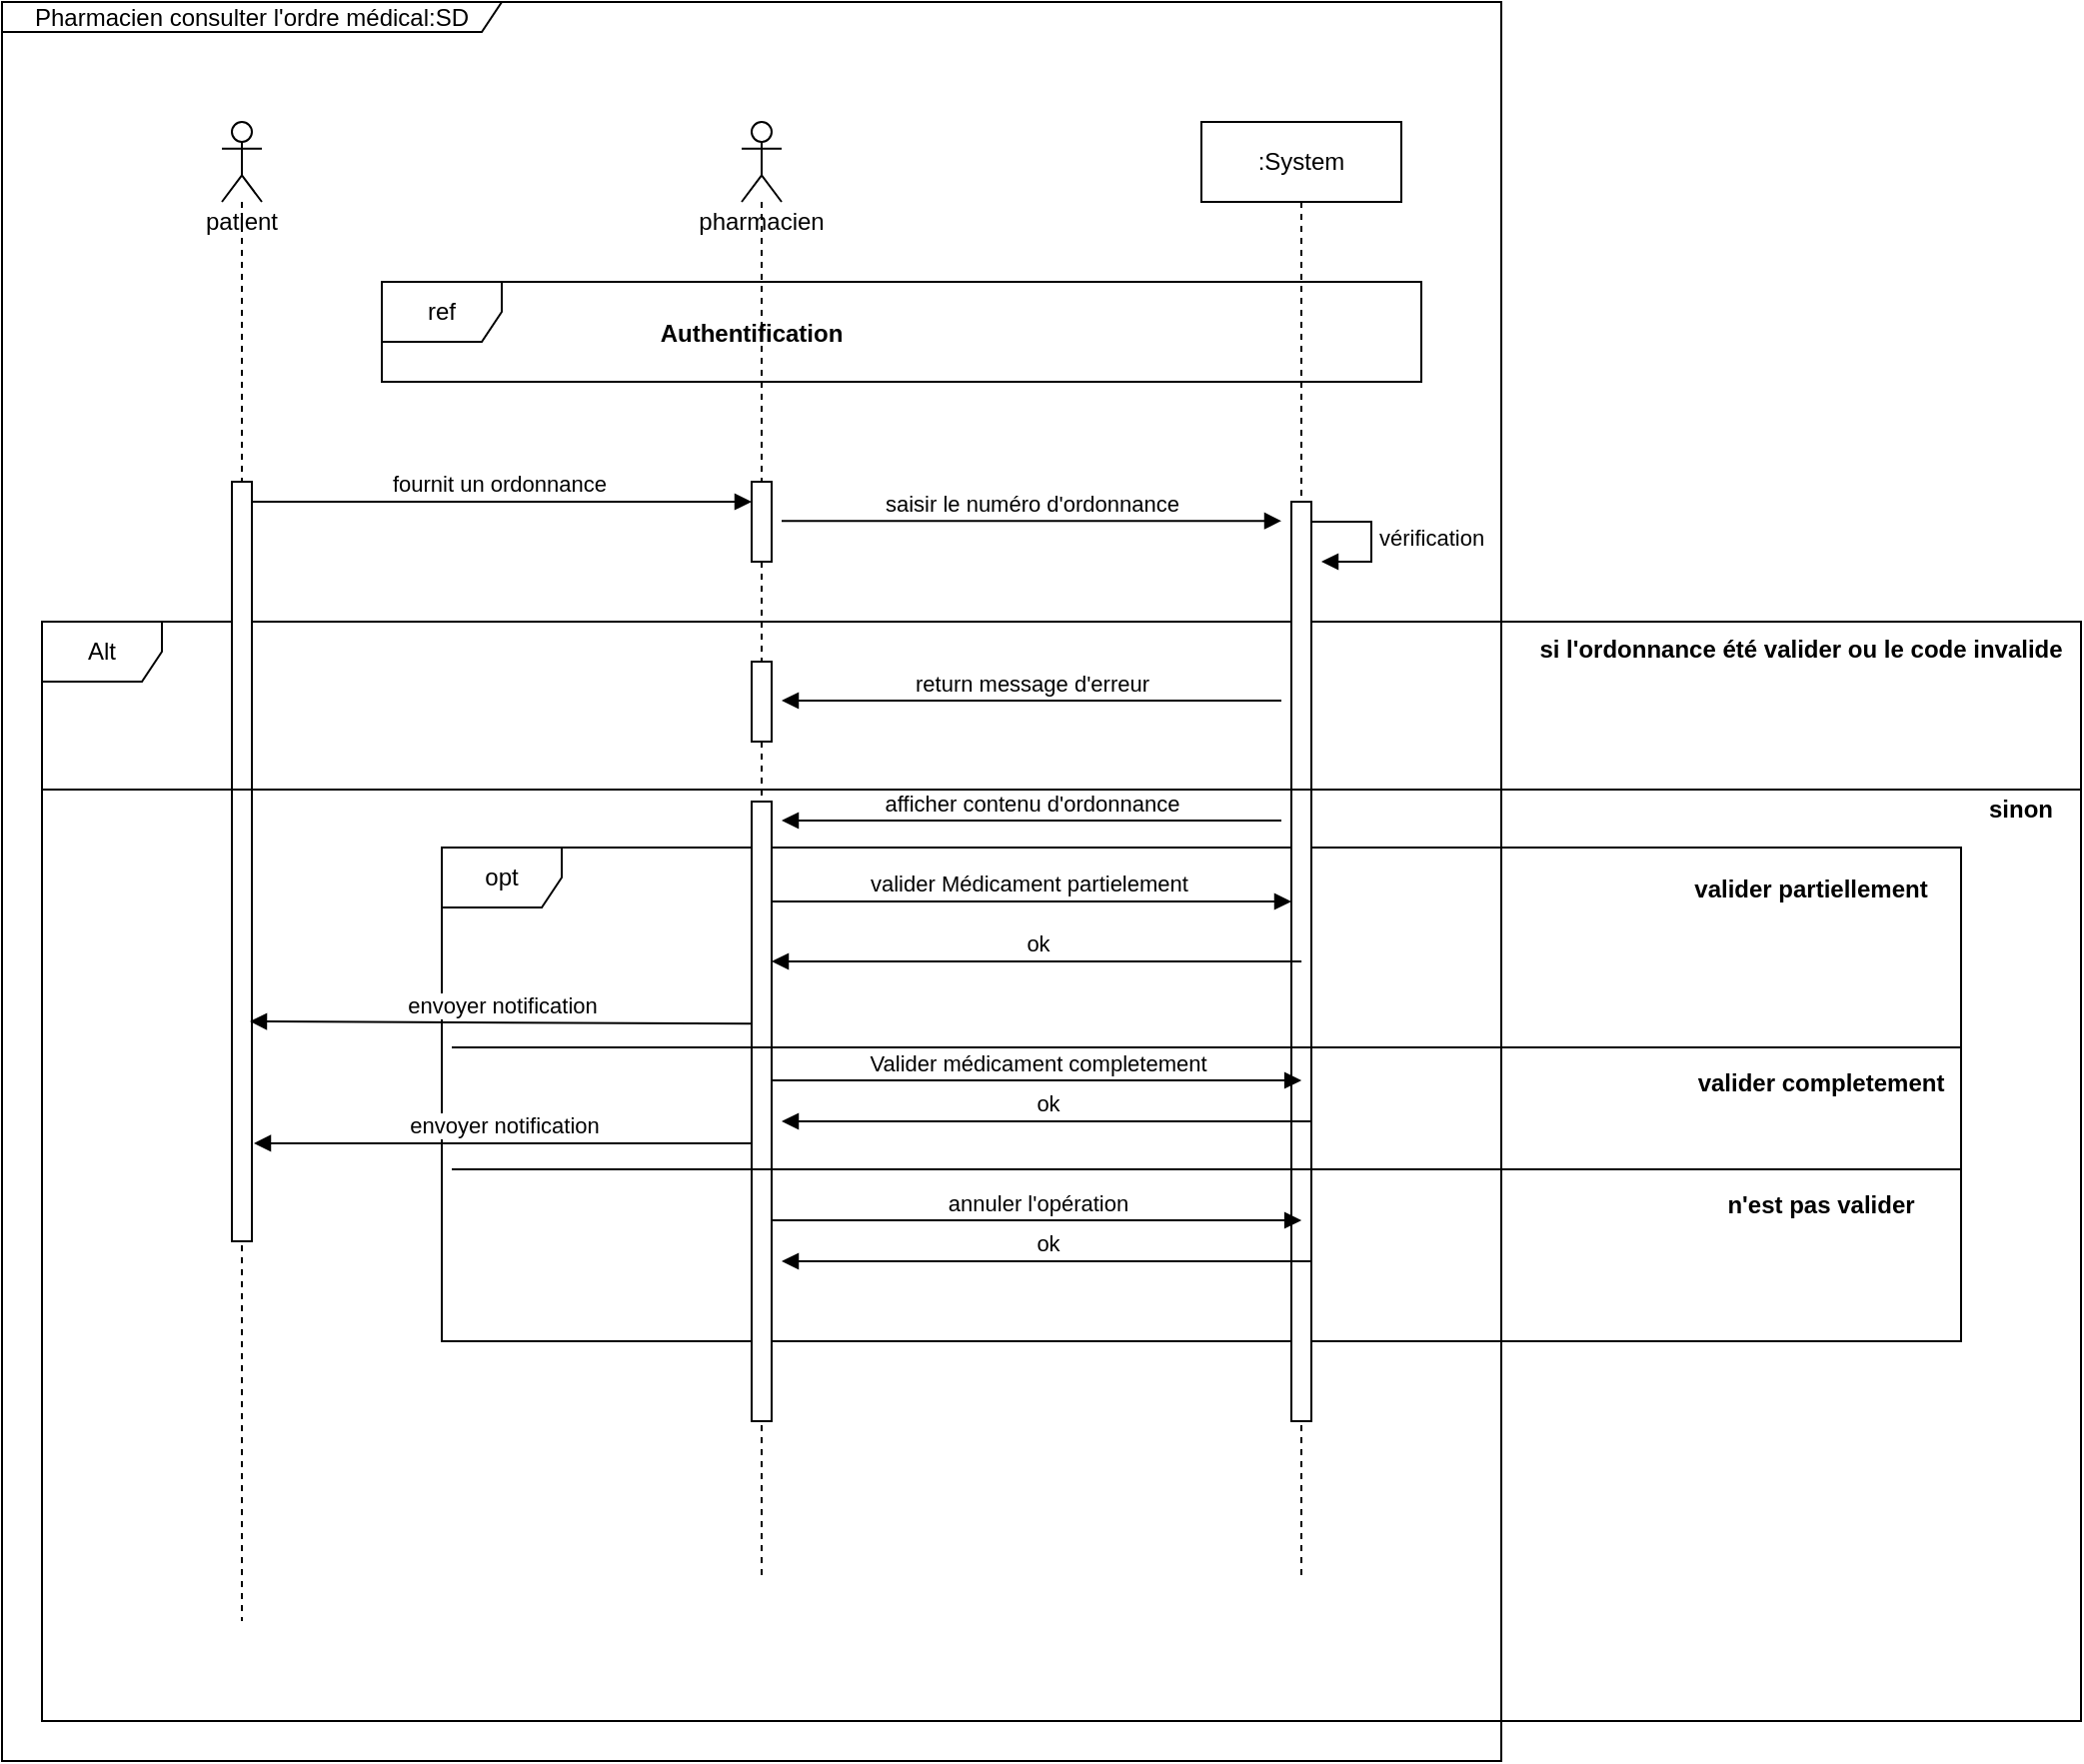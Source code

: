 <mxfile version="20.8.16" type="device"><diagram id="kgpKYQtTHZ0yAKxKKP6v" name="Page-1"><mxGraphModel dx="864" dy="1608" grid="1" gridSize="10" guides="1" tooltips="1" connect="1" arrows="1" fold="1" page="1" pageScale="1" pageWidth="850" pageHeight="1100" math="0" shadow="0"><root><mxCell id="0"/><mxCell id="1" parent="0"/><mxCell id="xJFX-JW7v0KuoZcMXjYe-4" value="Pharmacien consulter l'ordre médical:SD" style="shape=umlFrame;whiteSpace=wrap;html=1;width=250;height=15;" parent="1" vertex="1"><mxGeometry x="20" y="-40" width="750" height="880" as="geometry"/></mxCell><mxCell id="xJFX-JW7v0KuoZcMXjYe-14" value="Alt" style="shape=umlFrame;whiteSpace=wrap;html=1;" parent="1" vertex="1"><mxGeometry x="40" y="270" width="1020" height="550" as="geometry"/></mxCell><mxCell id="xJFX-JW7v0KuoZcMXjYe-24" value="opt" style="shape=umlFrame;whiteSpace=wrap;html=1;" parent="1" vertex="1"><mxGeometry x="240" y="383" width="760" height="247" as="geometry"/></mxCell><mxCell id="xJFX-JW7v0KuoZcMXjYe-1" value="patient" style="shape=umlLifeline;participant=umlActor;perimeter=lifelinePerimeter;whiteSpace=wrap;html=1;container=1;collapsible=0;recursiveResize=0;verticalAlign=top;spacingTop=36;outlineConnect=0;" parent="1" vertex="1"><mxGeometry x="130" y="20" width="20" height="750" as="geometry"/></mxCell><mxCell id="xJFX-JW7v0KuoZcMXjYe-2" value=":System" style="shape=umlLifeline;perimeter=lifelinePerimeter;whiteSpace=wrap;html=1;container=1;collapsible=0;recursiveResize=0;outlineConnect=0;" parent="1" vertex="1"><mxGeometry x="620" y="20" width="100" height="730" as="geometry"/></mxCell><mxCell id="xJFX-JW7v0KuoZcMXjYe-3" value="pharmacien" style="shape=umlLifeline;participant=umlActor;perimeter=lifelinePerimeter;whiteSpace=wrap;html=1;container=1;collapsible=0;recursiveResize=0;verticalAlign=top;spacingTop=36;outlineConnect=0;" parent="1" vertex="1"><mxGeometry x="390" y="20" width="20" height="730" as="geometry"/></mxCell><mxCell id="xJFX-JW7v0KuoZcMXjYe-6" value="" style="html=1;points=[];perimeter=orthogonalPerimeter;" parent="1" vertex="1"><mxGeometry x="135" y="200" width="10" height="380" as="geometry"/></mxCell><mxCell id="xJFX-JW7v0KuoZcMXjYe-7" value="" style="html=1;points=[];perimeter=orthogonalPerimeter;" parent="1" vertex="1"><mxGeometry x="395" y="200" width="10" height="40" as="geometry"/></mxCell><mxCell id="xJFX-JW7v0KuoZcMXjYe-8" value="fournit un ordonnance&amp;nbsp;" style="html=1;verticalAlign=bottom;endArrow=block;rounded=0;" parent="1" target="xJFX-JW7v0KuoZcMXjYe-7" edge="1"><mxGeometry width="80" relative="1" as="geometry"><mxPoint x="145" y="210" as="sourcePoint"/><mxPoint x="225" y="210" as="targetPoint"/></mxGeometry></mxCell><mxCell id="xJFX-JW7v0KuoZcMXjYe-10" value="" style="html=1;points=[];perimeter=orthogonalPerimeter;" parent="1" vertex="1"><mxGeometry x="665" y="210" width="10" height="460" as="geometry"/></mxCell><mxCell id="xJFX-JW7v0KuoZcMXjYe-11" value="saisir le numéro d'ordonnance" style="html=1;verticalAlign=bottom;endArrow=block;rounded=0;" parent="1" edge="1"><mxGeometry width="80" relative="1" as="geometry"><mxPoint x="410" y="219.58" as="sourcePoint"/><mxPoint x="660" y="219.58" as="targetPoint"/></mxGeometry></mxCell><mxCell id="xJFX-JW7v0KuoZcMXjYe-13" value="vérification" style="edgeStyle=orthogonalEdgeStyle;html=1;align=left;spacingLeft=2;endArrow=block;rounded=0;entryX=1;entryY=0;" parent="1" edge="1"><mxGeometry relative="1" as="geometry"><mxPoint x="675" y="220" as="sourcePoint"/><Array as="points"><mxPoint x="705" y="220"/></Array><mxPoint x="680" y="240" as="targetPoint"/></mxGeometry></mxCell><mxCell id="xJFX-JW7v0KuoZcMXjYe-15" value="" style="line;strokeWidth=1;fillColor=none;align=left;verticalAlign=middle;spacingTop=-1;spacingLeft=3;spacingRight=3;rotatable=0;labelPosition=right;points=[];portConstraint=eastwest;strokeColor=inherit;" parent="1" vertex="1"><mxGeometry x="40" y="350" width="1020" height="8" as="geometry"/></mxCell><mxCell id="xJFX-JW7v0KuoZcMXjYe-16" value="si l'ordonnance été valider ou le code invalide" style="text;align=center;fontStyle=1;verticalAlign=middle;spacingLeft=3;spacingRight=3;strokeColor=none;rotatable=0;points=[[0,0.5],[1,0.5]];portConstraint=eastwest;" parent="1" vertex="1"><mxGeometry x="900" y="270" width="40" height="26" as="geometry"/></mxCell><mxCell id="xJFX-JW7v0KuoZcMXjYe-17" value="" style="html=1;points=[];perimeter=orthogonalPerimeter;" parent="1" vertex="1"><mxGeometry x="395" y="290" width="10" height="40" as="geometry"/></mxCell><mxCell id="xJFX-JW7v0KuoZcMXjYe-19" value="return message d'erreur" style="html=1;verticalAlign=bottom;endArrow=block;rounded=0;" parent="1" edge="1"><mxGeometry width="80" relative="1" as="geometry"><mxPoint x="660" y="309.5" as="sourcePoint"/><mxPoint x="410" y="309.5" as="targetPoint"/></mxGeometry></mxCell><mxCell id="xJFX-JW7v0KuoZcMXjYe-20" value="sinon" style="text;align=center;fontStyle=1;verticalAlign=middle;spacingLeft=3;spacingRight=3;strokeColor=none;rotatable=0;points=[[0,0.5],[1,0.5]];portConstraint=eastwest;" parent="1" vertex="1"><mxGeometry x="1000" y="350" width="60" height="26" as="geometry"/></mxCell><mxCell id="xJFX-JW7v0KuoZcMXjYe-21" value="" style="html=1;points=[];perimeter=orthogonalPerimeter;" parent="1" vertex="1"><mxGeometry x="395" y="360" width="10" height="310" as="geometry"/></mxCell><mxCell id="xJFX-JW7v0KuoZcMXjYe-22" value="afficher contenu d'ordonnance" style="html=1;verticalAlign=bottom;endArrow=block;rounded=0;" parent="1" edge="1"><mxGeometry width="80" relative="1" as="geometry"><mxPoint x="660" y="369.5" as="sourcePoint"/><mxPoint x="410" y="369.5" as="targetPoint"/></mxGeometry></mxCell><mxCell id="xJFX-JW7v0KuoZcMXjYe-25" value="valider partiellement" style="text;align=center;fontStyle=1;verticalAlign=middle;spacingLeft=3;spacingRight=3;strokeColor=none;rotatable=0;points=[[0,0.5],[1,0.5]];portConstraint=eastwest;" parent="1" vertex="1"><mxGeometry x="910" y="390" width="30" height="26" as="geometry"/></mxCell><mxCell id="xJFX-JW7v0KuoZcMXjYe-26" value="" style="line;strokeWidth=1;fillColor=none;align=left;verticalAlign=middle;spacingTop=-1;spacingLeft=3;spacingRight=3;rotatable=0;labelPosition=right;points=[];portConstraint=eastwest;strokeColor=inherit;" parent="1" vertex="1"><mxGeometry x="245" y="479" width="755" height="8" as="geometry"/></mxCell><mxCell id="xJFX-JW7v0KuoZcMXjYe-27" value="valider completement" style="text;align=center;fontStyle=1;verticalAlign=middle;spacingLeft=3;spacingRight=3;strokeColor=none;rotatable=0;points=[[0,0.5],[1,0.5]];portConstraint=eastwest;" parent="1" vertex="1"><mxGeometry x="910" y="487" width="40" height="26" as="geometry"/></mxCell><mxCell id="xJFX-JW7v0KuoZcMXjYe-28" value="valider Médicament partielement&amp;nbsp;" style="html=1;verticalAlign=bottom;endArrow=block;rounded=0;" parent="1" target="xJFX-JW7v0KuoZcMXjYe-10" edge="1"><mxGeometry width="80" relative="1" as="geometry"><mxPoint x="405" y="410" as="sourcePoint"/><mxPoint x="485" y="410" as="targetPoint"/></mxGeometry></mxCell><mxCell id="xJFX-JW7v0KuoZcMXjYe-29" value="ok" style="html=1;verticalAlign=bottom;endArrow=block;rounded=0;entryX=0.563;entryY=0.135;entryDx=0;entryDy=0;entryPerimeter=0;" parent="1" edge="1"><mxGeometry width="80" relative="1" as="geometry"><mxPoint x="670.065" y="440" as="sourcePoint"/><mxPoint x="405" y="440" as="targetPoint"/></mxGeometry></mxCell><mxCell id="xJFX-JW7v0KuoZcMXjYe-30" value="Valider médicament completement" style="html=1;verticalAlign=bottom;endArrow=block;rounded=0;entryX=0.563;entryY=0.135;entryDx=0;entryDy=0;entryPerimeter=0;" parent="1" edge="1"><mxGeometry width="80" relative="1" as="geometry"><mxPoint x="405" y="499.5" as="sourcePoint"/><mxPoint x="670.065" y="499.5" as="targetPoint"/></mxGeometry></mxCell><mxCell id="xJFX-JW7v0KuoZcMXjYe-31" value="ok" style="html=1;verticalAlign=bottom;endArrow=block;rounded=0;entryX=0.563;entryY=0.135;entryDx=0;entryDy=0;entryPerimeter=0;" parent="1" edge="1"><mxGeometry width="80" relative="1" as="geometry"><mxPoint x="675" y="520" as="sourcePoint"/><mxPoint x="410" y="520" as="targetPoint"/></mxGeometry></mxCell><mxCell id="xJFX-JW7v0KuoZcMXjYe-32" value="" style="line;strokeWidth=1;fillColor=none;align=left;verticalAlign=middle;spacingTop=-1;spacingLeft=3;spacingRight=3;rotatable=0;labelPosition=right;points=[];portConstraint=eastwest;strokeColor=inherit;" parent="1" vertex="1"><mxGeometry x="245" y="540" width="755" height="8" as="geometry"/></mxCell><mxCell id="xJFX-JW7v0KuoZcMXjYe-33" value="n'est pas valider" style="text;align=center;fontStyle=1;verticalAlign=middle;spacingLeft=3;spacingRight=3;strokeColor=none;rotatable=0;points=[[0,0.5],[1,0.5]];portConstraint=eastwest;" parent="1" vertex="1"><mxGeometry x="910" y="548" width="40" height="26" as="geometry"/></mxCell><mxCell id="xJFX-JW7v0KuoZcMXjYe-34" value="annuler l'opération" style="html=1;verticalAlign=bottom;endArrow=block;rounded=0;entryX=0.563;entryY=0.135;entryDx=0;entryDy=0;entryPerimeter=0;" parent="1" edge="1"><mxGeometry width="80" relative="1" as="geometry"><mxPoint x="405" y="569.5" as="sourcePoint"/><mxPoint x="670.065" y="569.5" as="targetPoint"/></mxGeometry></mxCell><mxCell id="xJFX-JW7v0KuoZcMXjYe-35" value="ok" style="html=1;verticalAlign=bottom;endArrow=block;rounded=0;entryX=0.563;entryY=0.135;entryDx=0;entryDy=0;entryPerimeter=0;" parent="1" edge="1"><mxGeometry width="80" relative="1" as="geometry"><mxPoint x="675" y="590" as="sourcePoint"/><mxPoint x="410" y="590" as="targetPoint"/></mxGeometry></mxCell><mxCell id="xJFX-JW7v0KuoZcMXjYe-36" value="envoyer notification" style="html=1;verticalAlign=bottom;endArrow=block;rounded=0;entryX=1.1;entryY=0.871;entryDx=0;entryDy=0;entryPerimeter=0;" parent="1" source="xJFX-JW7v0KuoZcMXjYe-21" target="xJFX-JW7v0KuoZcMXjYe-6" edge="1"><mxGeometry width="80" relative="1" as="geometry"><mxPoint x="230" y="540" as="sourcePoint"/><mxPoint x="160" y="540" as="targetPoint"/></mxGeometry></mxCell><mxCell id="xJFX-JW7v0KuoZcMXjYe-39" value="envoyer notification" style="html=1;verticalAlign=bottom;endArrow=block;rounded=0;entryX=1.1;entryY=0.871;entryDx=0;entryDy=0;entryPerimeter=0;exitX=0.2;exitY=0.717;exitDx=0;exitDy=0;exitPerimeter=0;" parent="1" edge="1"><mxGeometry width="80" relative="1" as="geometry"><mxPoint x="395.0" y="471.1" as="sourcePoint"/><mxPoint x="144.0" y="470.0" as="targetPoint"/></mxGeometry></mxCell><mxCell id="WiyE28w_JIF3T1OoQDmm-1" value="ref" style="shape=umlFrame;whiteSpace=wrap;html=1;" vertex="1" parent="1"><mxGeometry x="210" y="100" width="520" height="50" as="geometry"/></mxCell><mxCell id="WiyE28w_JIF3T1OoQDmm-2" value="Authentification" style="text;align=center;fontStyle=1;verticalAlign=middle;spacingLeft=3;spacingRight=3;strokeColor=none;rotatable=0;points=[[0,0.5],[1,0.5]];portConstraint=eastwest;" vertex="1" parent="1"><mxGeometry x="355" y="112" width="80" height="26" as="geometry"/></mxCell></root></mxGraphModel></diagram></mxfile>